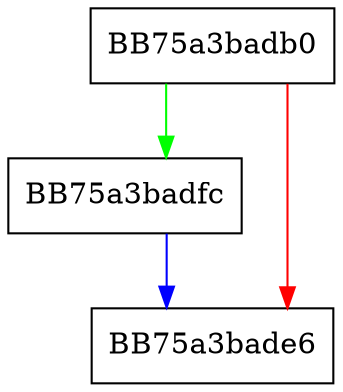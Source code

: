 digraph find {
  node [shape="box"];
  graph [splines=ortho];
  BB75a3badb0 -> BB75a3badfc [color="green"];
  BB75a3badb0 -> BB75a3bade6 [color="red"];
  BB75a3badfc -> BB75a3bade6 [color="blue"];
}